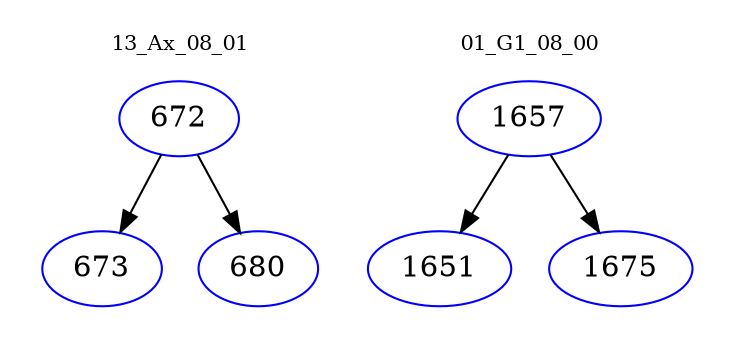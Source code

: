 digraph{
subgraph cluster_0 {
color = white
label = "13_Ax_08_01";
fontsize=10;
T0_672 [label="672", color="blue"]
T0_672 -> T0_673 [color="black"]
T0_673 [label="673", color="blue"]
T0_672 -> T0_680 [color="black"]
T0_680 [label="680", color="blue"]
}
subgraph cluster_1 {
color = white
label = "01_G1_08_00";
fontsize=10;
T1_1657 [label="1657", color="blue"]
T1_1657 -> T1_1651 [color="black"]
T1_1651 [label="1651", color="blue"]
T1_1657 -> T1_1675 [color="black"]
T1_1675 [label="1675", color="blue"]
}
}
